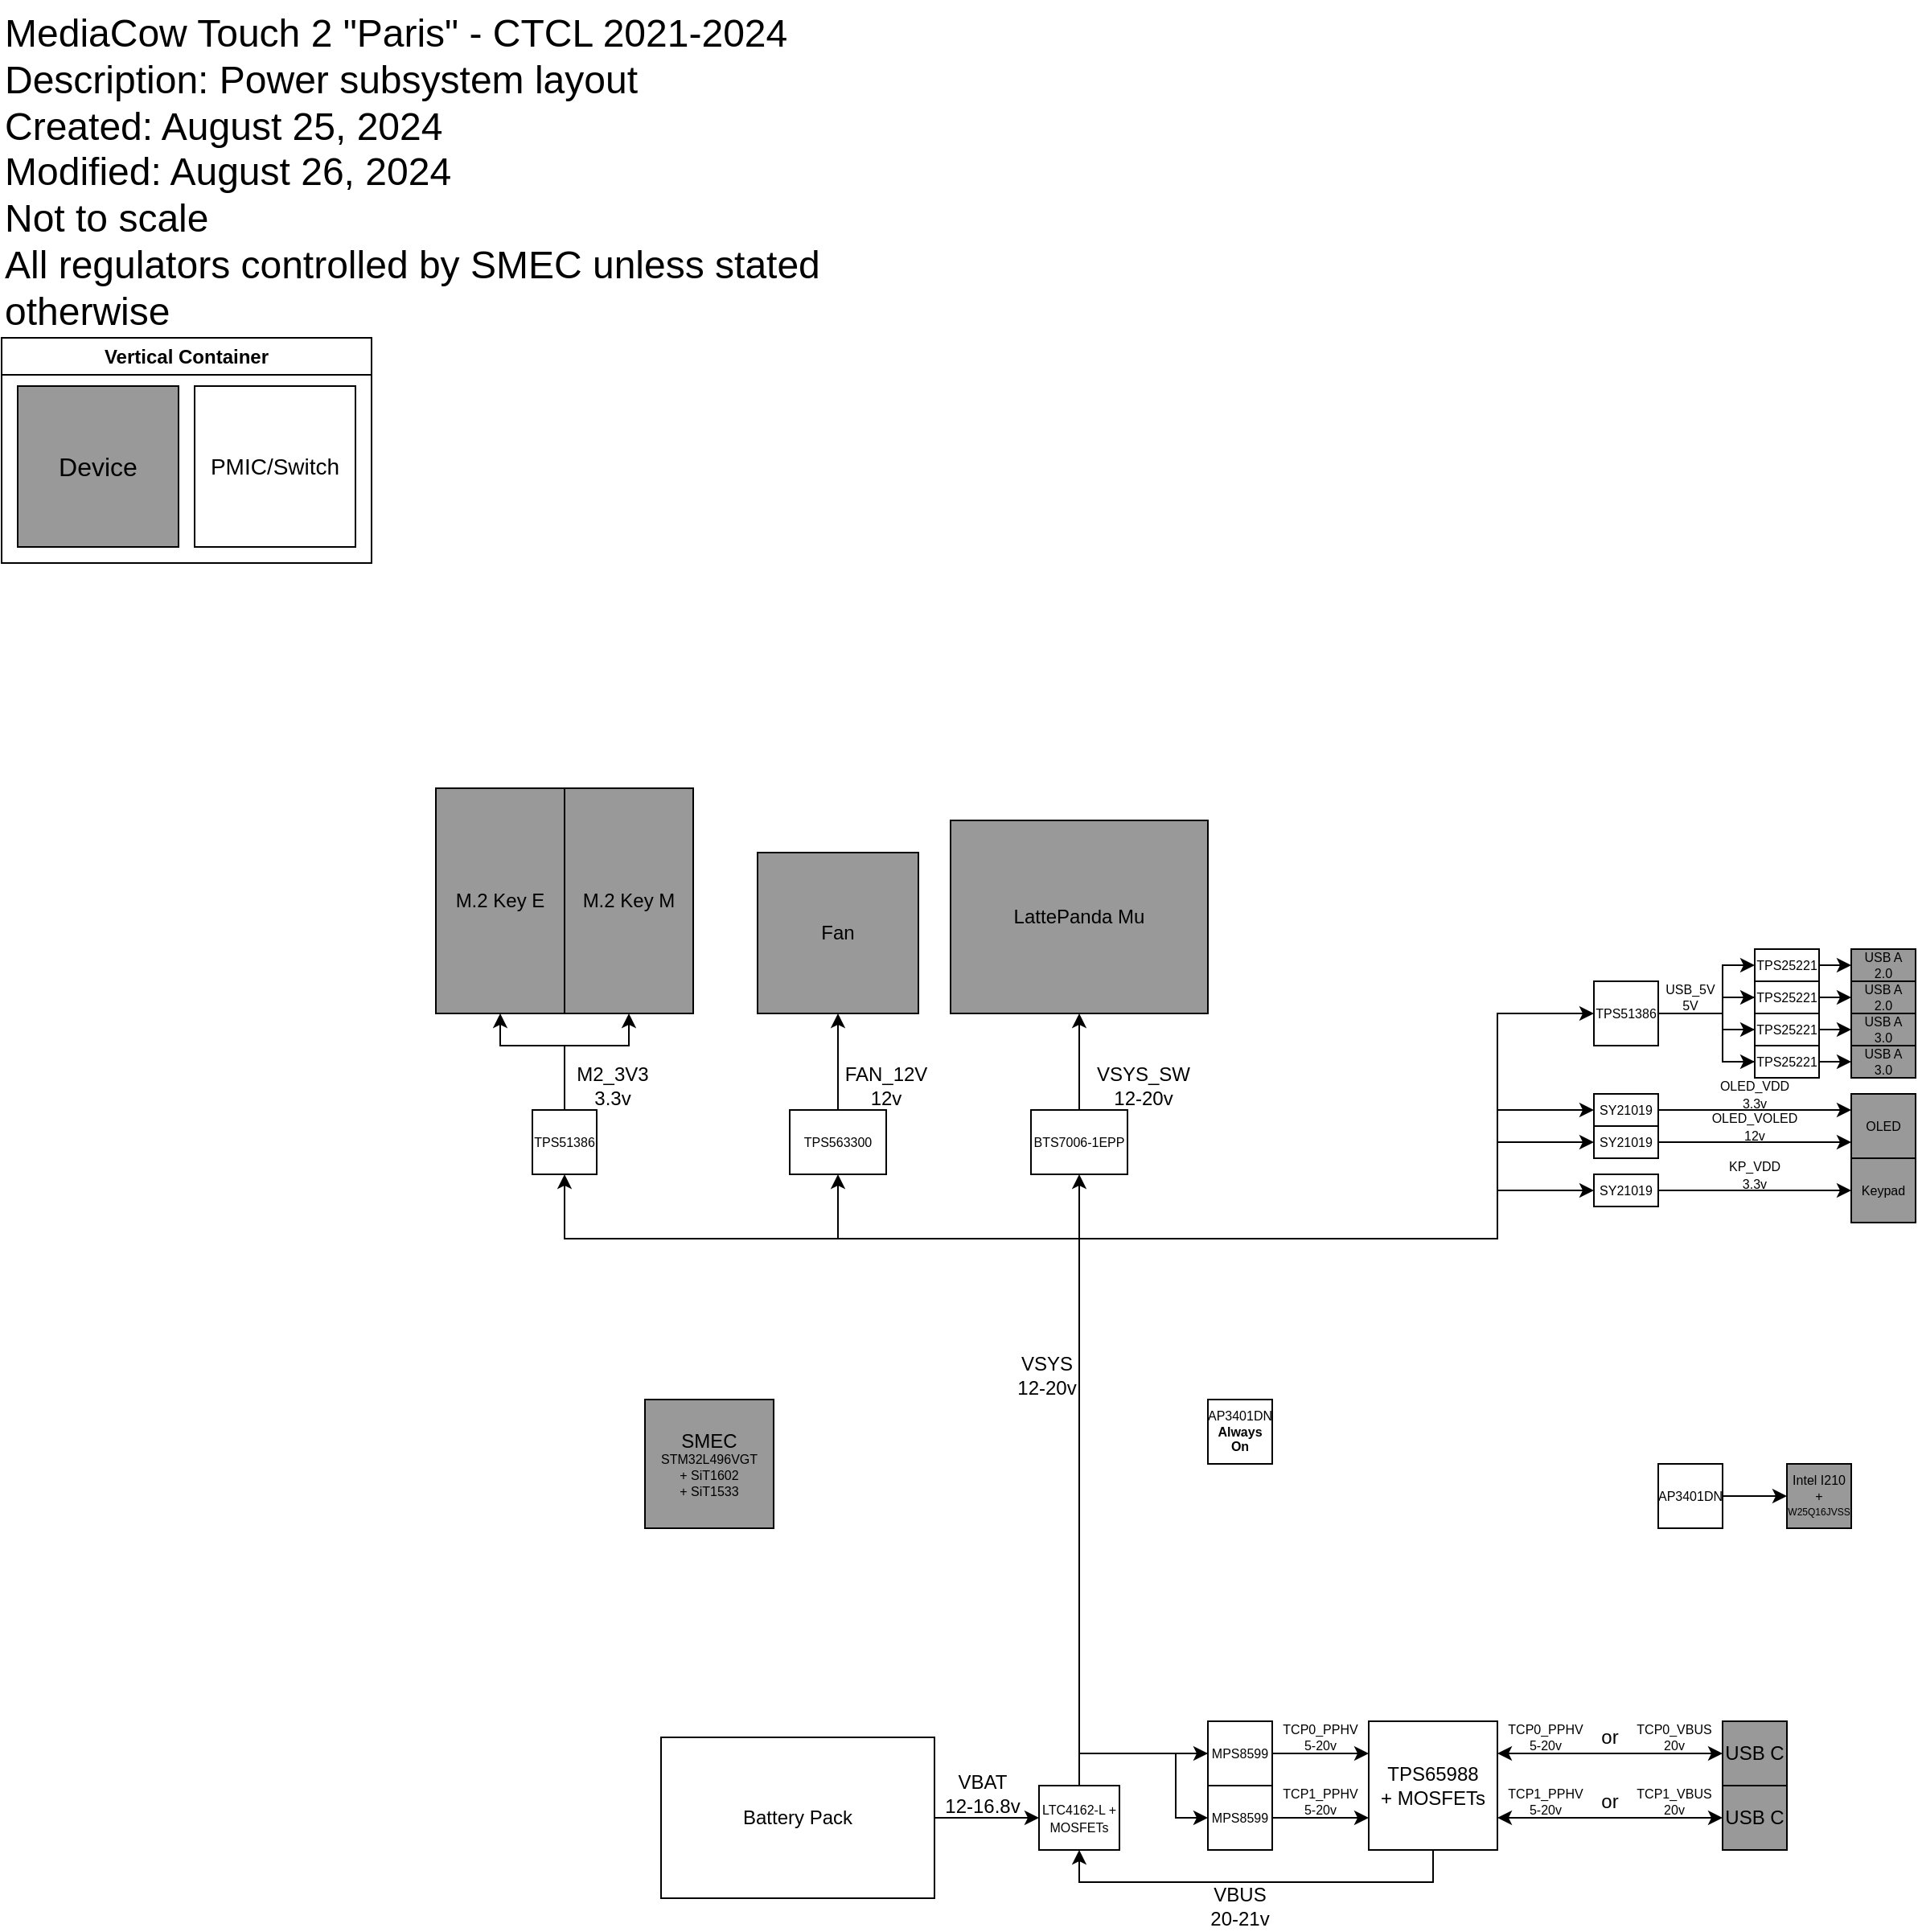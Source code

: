 <mxfile version="24.7.5">
  <diagram name="Page-1" id="Gip8EVmhgsVVzwxMEOy4">
    <mxGraphModel dx="989" dy="581" grid="1" gridSize="10" guides="1" tooltips="1" connect="1" arrows="1" fold="1" page="1" pageScale="1" pageWidth="3300" pageHeight="2339" math="0" shadow="0">
      <root>
        <mxCell id="0" />
        <mxCell id="1" parent="0" />
        <mxCell id="dldXP7hfsqRHYCWmdXZ0-34" style="edgeStyle=orthogonalEdgeStyle;rounded=0;orthogonalLoop=1;jettySize=auto;html=1;exitX=1;exitY=0.5;exitDx=0;exitDy=0;entryX=0;entryY=0.5;entryDx=0;entryDy=0;" parent="1" source="rc3k4Lg6nsBuPKSFS65T-1" target="dldXP7hfsqRHYCWmdXZ0-32" edge="1">
          <mxGeometry relative="1" as="geometry" />
        </mxCell>
        <mxCell id="rc3k4Lg6nsBuPKSFS65T-1" value="Battery Pack&lt;span style=&quot;color: rgba(0, 0, 0, 0); font-family: monospace; font-size: 0px; text-align: start; text-wrap: nowrap;&quot;&gt;%3CmxGraphModel%3E%3Croot%3E%3CmxCell%20id%3D%220%22%2F%3E%3CmxCell%20id%3D%221%22%20parent%3D%220%22%2F%3E%3CmxCell%20id%3D%222%22%20value%3D%22MediaCow%20Touch%202%20%26quot%3BParis%26quot%3B%20-%20CTCL%202021-2024%26lt%3Bbr%20style%3D%26quot%3Bfont-size%3A%2024px%3B%26quot%3B%26gt%3BDescription%3A%20Case%20physical%20layout%26lt%3Bbr%20style%3D%26quot%3Bfont-size%3A%2024px%3B%26quot%3B%26gt%3B%26lt%3Bdiv%20style%3D%26quot%3Bfont-size%3A%2024px%3B%26quot%3B%26gt%3BCreated%3A%20July%203%2C%202024%26lt%3B%2Fdiv%26gt%3B%26lt%3Bdiv%20style%3D%26quot%3Bfont-size%3A%2024px%3B%26quot%3B%26gt%3BModified%3A%20August%206%2C%202024%26lt%3B%2Fdiv%26gt%3B%22%20style%3D%22text%3Bhtml%3D1%3Balign%3Dleft%3BverticalAlign%3Dtop%3BwhiteSpace%3Dwrap%3Brounded%3D0%3BfontSize%3D24%3B%22%20vertex%3D%221%22%20parent%3D%221%22%3E%3CmxGeometry%20x%3D%2266.35%22%20y%3D%221070.86%22%20width%3D%22563.57%22%20height%3D%22133.86%22%20as%3D%22geometry%22%2F%3E%3C%2FmxCell%3E%3C%2Froot%3E%3C%2FmxGraphModel%3E&lt;/span&gt;" style="rounded=0;whiteSpace=wrap;html=1;" parent="1" vertex="1">
          <mxGeometry x="420" y="1090" width="170" height="100" as="geometry" />
        </mxCell>
        <mxCell id="K4e0NTNfeNRhpukzrk3Z-1" value="MediaCow Touch 2 &quot;Paris&quot; - CTCL 2021-2024&lt;br style=&quot;font-size: 24px;&quot;&gt;Description: Power subsystem layout&lt;br&gt;&lt;span style=&quot;background-color: initial;&quot;&gt;Created: August 25, 2024&lt;/span&gt;&lt;div style=&quot;font-size: 24px;&quot;&gt;Modified: August 26, 2024&lt;/div&gt;&lt;div style=&quot;font-size: 24px;&quot;&gt;Not to scale&lt;/div&gt;&lt;div style=&quot;font-size: 24px;&quot;&gt;All regulators controlled by SMEC unless stated otherwise&lt;/div&gt;" style="text;html=1;align=left;verticalAlign=top;whiteSpace=wrap;rounded=0;fontSize=24;" parent="1" vertex="1">
          <mxGeometry x="10" y="10" width="563.57" height="200" as="geometry" />
        </mxCell>
        <mxCell id="K4e0NTNfeNRhpukzrk3Z-4" value="VBAT&lt;br&gt;12-16.8v" style="text;html=1;align=center;verticalAlign=middle;whiteSpace=wrap;rounded=0;" parent="1" vertex="1">
          <mxGeometry x="590" y="1110" width="60" height="30" as="geometry" />
        </mxCell>
        <mxCell id="dldXP7hfsqRHYCWmdXZ0-41" style="edgeStyle=orthogonalEdgeStyle;rounded=0;orthogonalLoop=1;jettySize=auto;html=1;exitX=0.5;exitY=1;exitDx=0;exitDy=0;entryX=0.5;entryY=1;entryDx=0;entryDy=0;" parent="1" source="K4e0NTNfeNRhpukzrk3Z-5" target="dldXP7hfsqRHYCWmdXZ0-32" edge="1">
          <mxGeometry relative="1" as="geometry" />
        </mxCell>
        <mxCell id="K4e0NTNfeNRhpukzrk3Z-5" value="TPS65988&lt;br&gt;+ MOSFETs" style="rounded=0;whiteSpace=wrap;html=1;" parent="1" vertex="1">
          <mxGeometry x="860" y="1080" width="80" height="80" as="geometry" />
        </mxCell>
        <mxCell id="K4e0NTNfeNRhpukzrk3Z-10" style="edgeStyle=orthogonalEdgeStyle;rounded=0;orthogonalLoop=1;jettySize=auto;html=1;exitX=0;exitY=0.5;exitDx=0;exitDy=0;entryX=1;entryY=0.75;entryDx=0;entryDy=0;startArrow=classic;startFill=1;" parent="1" source="K4e0NTNfeNRhpukzrk3Z-7" target="K4e0NTNfeNRhpukzrk3Z-5" edge="1">
          <mxGeometry relative="1" as="geometry" />
        </mxCell>
        <mxCell id="K4e0NTNfeNRhpukzrk3Z-7" value="USB C" style="rounded=0;whiteSpace=wrap;html=1;fillColor=#999999;" parent="1" vertex="1">
          <mxGeometry x="1080" y="1120" width="40" height="40" as="geometry" />
        </mxCell>
        <mxCell id="K4e0NTNfeNRhpukzrk3Z-9" style="edgeStyle=orthogonalEdgeStyle;rounded=0;orthogonalLoop=1;jettySize=auto;html=1;exitX=0;exitY=0.5;exitDx=0;exitDy=0;entryX=1;entryY=0.25;entryDx=0;entryDy=0;startArrow=classic;startFill=1;" parent="1" source="K4e0NTNfeNRhpukzrk3Z-8" target="K4e0NTNfeNRhpukzrk3Z-5" edge="1">
          <mxGeometry relative="1" as="geometry" />
        </mxCell>
        <mxCell id="K4e0NTNfeNRhpukzrk3Z-8" value="USB C" style="rounded=0;whiteSpace=wrap;html=1;fillColor=#999999;" parent="1" vertex="1">
          <mxGeometry x="1080" y="1080" width="40" height="40" as="geometry" />
        </mxCell>
        <mxCell id="K4e0NTNfeNRhpukzrk3Z-17" style="edgeStyle=orthogonalEdgeStyle;rounded=0;orthogonalLoop=1;jettySize=auto;html=1;exitX=1;exitY=0.5;exitDx=0;exitDy=0;entryX=0;entryY=0.75;entryDx=0;entryDy=0;" parent="1" source="K4e0NTNfeNRhpukzrk3Z-13" target="K4e0NTNfeNRhpukzrk3Z-5" edge="1">
          <mxGeometry relative="1" as="geometry" />
        </mxCell>
        <mxCell id="K4e0NTNfeNRhpukzrk3Z-13" value="MPS8599" style="rounded=0;whiteSpace=wrap;html=1;fontSize=8;" parent="1" vertex="1">
          <mxGeometry x="760" y="1120" width="40" height="40" as="geometry" />
        </mxCell>
        <mxCell id="K4e0NTNfeNRhpukzrk3Z-16" style="edgeStyle=orthogonalEdgeStyle;rounded=0;orthogonalLoop=1;jettySize=auto;html=1;exitX=1;exitY=0.5;exitDx=0;exitDy=0;entryX=0;entryY=0.25;entryDx=0;entryDy=0;" parent="1" source="K4e0NTNfeNRhpukzrk3Z-14" target="K4e0NTNfeNRhpukzrk3Z-5" edge="1">
          <mxGeometry relative="1" as="geometry" />
        </mxCell>
        <mxCell id="dldXP7hfsqRHYCWmdXZ0-23" style="edgeStyle=orthogonalEdgeStyle;rounded=0;orthogonalLoop=1;jettySize=auto;html=1;exitX=0;exitY=0.5;exitDx=0;exitDy=0;entryX=0;entryY=0.5;entryDx=0;entryDy=0;" parent="1" source="K4e0NTNfeNRhpukzrk3Z-14" target="K4e0NTNfeNRhpukzrk3Z-13" edge="1">
          <mxGeometry relative="1" as="geometry" />
        </mxCell>
        <mxCell id="K4e0NTNfeNRhpukzrk3Z-14" value="MPS8599" style="rounded=0;whiteSpace=wrap;html=1;fontSize=8;" parent="1" vertex="1">
          <mxGeometry x="760" y="1080" width="40" height="40" as="geometry" />
        </mxCell>
        <mxCell id="K4e0NTNfeNRhpukzrk3Z-20" value="&lt;font&gt;LattePanda Mu&lt;/font&gt;" style="rounded=0;whiteSpace=wrap;html=1;fontColor=#000000;fillColor=#999999;" parent="1" vertex="1">
          <mxGeometry x="600" y="520" width="160" height="120" as="geometry" />
        </mxCell>
        <mxCell id="K4e0NTNfeNRhpukzrk3Z-23" value="VBUS&lt;br&gt;20-21v" style="text;html=1;align=center;verticalAlign=middle;whiteSpace=wrap;rounded=0;" parent="1" vertex="1">
          <mxGeometry x="750" y="1180" width="60" height="30" as="geometry" />
        </mxCell>
        <mxCell id="K4e0NTNfeNRhpukzrk3Z-26" style="edgeStyle=orthogonalEdgeStyle;rounded=0;orthogonalLoop=1;jettySize=auto;html=1;exitX=0.5;exitY=0;exitDx=0;exitDy=0;entryX=0.5;entryY=1;entryDx=0;entryDy=0;" parent="1" source="K4e0NTNfeNRhpukzrk3Z-25" target="K4e0NTNfeNRhpukzrk3Z-20" edge="1">
          <mxGeometry relative="1" as="geometry" />
        </mxCell>
        <mxCell id="K4e0NTNfeNRhpukzrk3Z-25" value="BTS7006-1EPP" style="rounded=0;whiteSpace=wrap;html=1;fontSize=8;" parent="1" vertex="1">
          <mxGeometry x="650" y="700" width="60" height="40" as="geometry" />
        </mxCell>
        <mxCell id="K4e0NTNfeNRhpukzrk3Z-28" value="VSYS&lt;div&gt;12-20v&lt;/div&gt;" style="text;html=1;align=center;verticalAlign=middle;whiteSpace=wrap;rounded=0;" parent="1" vertex="1">
          <mxGeometry x="640" y="850" width="40" height="30" as="geometry" />
        </mxCell>
        <mxCell id="K4e0NTNfeNRhpukzrk3Z-29" value="&lt;font&gt;Fan&lt;/font&gt;" style="rounded=0;whiteSpace=wrap;html=1;fontColor=#000000;fillColor=#999999;" parent="1" vertex="1">
          <mxGeometry x="480" y="540" width="100" height="100" as="geometry" />
        </mxCell>
        <mxCell id="K4e0NTNfeNRhpukzrk3Z-35" style="edgeStyle=orthogonalEdgeStyle;rounded=0;orthogonalLoop=1;jettySize=auto;html=1;exitX=0.5;exitY=0;exitDx=0;exitDy=0;entryX=0.5;entryY=1;entryDx=0;entryDy=0;" parent="1" source="K4e0NTNfeNRhpukzrk3Z-31" target="K4e0NTNfeNRhpukzrk3Z-29" edge="1">
          <mxGeometry relative="1" as="geometry" />
        </mxCell>
        <mxCell id="K4e0NTNfeNRhpukzrk3Z-31" value="TPS563300" style="rounded=0;whiteSpace=wrap;html=1;fontSize=8;" parent="1" vertex="1">
          <mxGeometry x="500" y="700" width="60" height="40" as="geometry" />
        </mxCell>
        <mxCell id="K4e0NTNfeNRhpukzrk3Z-34" value="FAN_12V&lt;br&gt;12v" style="text;html=1;align=center;verticalAlign=middle;whiteSpace=wrap;rounded=0;" parent="1" vertex="1">
          <mxGeometry x="530" y="670" width="60" height="30" as="geometry" />
        </mxCell>
        <mxCell id="K4e0NTNfeNRhpukzrk3Z-36" value="VSYS_SW&lt;div&gt;12-20v&lt;/div&gt;" style="text;html=1;align=center;verticalAlign=middle;whiteSpace=wrap;rounded=0;" parent="1" vertex="1">
          <mxGeometry x="690" y="670" width="60" height="30" as="geometry" />
        </mxCell>
        <mxCell id="K4e0NTNfeNRhpukzrk3Z-39" value="USB A&lt;div style=&quot;font-size: 8px;&quot;&gt;2.0&lt;/div&gt;" style="rounded=0;whiteSpace=wrap;html=1;fontSize=8;fillColor=#999999;" parent="1" vertex="1">
          <mxGeometry x="1160" y="600" width="40" height="20" as="geometry" />
        </mxCell>
        <mxCell id="K4e0NTNfeNRhpukzrk3Z-40" value="USB A&lt;div style=&quot;font-size: 8px;&quot;&gt;2.0&lt;/div&gt;" style="rounded=0;whiteSpace=wrap;html=1;fontSize=8;fillColor=#999999;" parent="1" vertex="1">
          <mxGeometry x="1160" y="620" width="40" height="20" as="geometry" />
        </mxCell>
        <mxCell id="K4e0NTNfeNRhpukzrk3Z-41" value="USB A&lt;div style=&quot;font-size: 8px;&quot;&gt;3.0&lt;/div&gt;" style="rounded=0;whiteSpace=wrap;html=1;fontSize=8;fillColor=#999999;" parent="1" vertex="1">
          <mxGeometry x="1160" y="640" width="40" height="20" as="geometry" />
        </mxCell>
        <mxCell id="K4e0NTNfeNRhpukzrk3Z-42" value="USB A&lt;div style=&quot;font-size: 8px;&quot;&gt;3.0&lt;/div&gt;" style="rounded=0;whiteSpace=wrap;html=1;fontSize=8;fillColor=#999999;" parent="1" vertex="1">
          <mxGeometry x="1160" y="660" width="40" height="20" as="geometry" />
        </mxCell>
        <mxCell id="K4e0NTNfeNRhpukzrk3Z-51" style="edgeStyle=orthogonalEdgeStyle;rounded=0;orthogonalLoop=1;jettySize=auto;html=1;exitX=1;exitY=0.5;exitDx=0;exitDy=0;entryX=0;entryY=0.5;entryDx=0;entryDy=0;" parent="1" source="K4e0NTNfeNRhpukzrk3Z-44" target="K4e0NTNfeNRhpukzrk3Z-42" edge="1">
          <mxGeometry relative="1" as="geometry" />
        </mxCell>
        <mxCell id="dldXP7hfsqRHYCWmdXZ0-8" style="edgeStyle=orthogonalEdgeStyle;rounded=0;orthogonalLoop=1;jettySize=auto;html=1;exitX=0;exitY=0.5;exitDx=0;exitDy=0;entryX=0;entryY=0.5;entryDx=0;entryDy=0;" parent="1" source="K4e0NTNfeNRhpukzrk3Z-44" target="K4e0NTNfeNRhpukzrk3Z-45" edge="1">
          <mxGeometry relative="1" as="geometry">
            <Array as="points">
              <mxPoint x="1080" y="670" />
              <mxPoint x="1080" y="650" />
            </Array>
          </mxGeometry>
        </mxCell>
        <mxCell id="K4e0NTNfeNRhpukzrk3Z-44" value="TPS25221" style="rounded=0;whiteSpace=wrap;html=1;fontSize=8;" parent="1" vertex="1">
          <mxGeometry x="1100" y="660" width="40" height="20" as="geometry" />
        </mxCell>
        <mxCell id="K4e0NTNfeNRhpukzrk3Z-50" style="edgeStyle=orthogonalEdgeStyle;rounded=0;orthogonalLoop=1;jettySize=auto;html=1;exitX=1;exitY=0.5;exitDx=0;exitDy=0;entryX=0;entryY=0.5;entryDx=0;entryDy=0;" parent="1" source="K4e0NTNfeNRhpukzrk3Z-45" target="K4e0NTNfeNRhpukzrk3Z-41" edge="1">
          <mxGeometry relative="1" as="geometry" />
        </mxCell>
        <mxCell id="dldXP7hfsqRHYCWmdXZ0-9" style="edgeStyle=orthogonalEdgeStyle;rounded=0;orthogonalLoop=1;jettySize=auto;html=1;exitX=0;exitY=0.5;exitDx=0;exitDy=0;entryX=0;entryY=0.5;entryDx=0;entryDy=0;" parent="1" source="K4e0NTNfeNRhpukzrk3Z-45" target="K4e0NTNfeNRhpukzrk3Z-46" edge="1">
          <mxGeometry relative="1" as="geometry">
            <Array as="points">
              <mxPoint x="1080" y="650" />
              <mxPoint x="1080" y="630" />
            </Array>
          </mxGeometry>
        </mxCell>
        <mxCell id="K4e0NTNfeNRhpukzrk3Z-45" value="TPS25221" style="rounded=0;whiteSpace=wrap;html=1;fontSize=8;" parent="1" vertex="1">
          <mxGeometry x="1100" y="640" width="40" height="20" as="geometry" />
        </mxCell>
        <mxCell id="K4e0NTNfeNRhpukzrk3Z-49" style="edgeStyle=orthogonalEdgeStyle;rounded=0;orthogonalLoop=1;jettySize=auto;html=1;exitX=1;exitY=0.5;exitDx=0;exitDy=0;entryX=0;entryY=0.5;entryDx=0;entryDy=0;" parent="1" source="K4e0NTNfeNRhpukzrk3Z-46" target="K4e0NTNfeNRhpukzrk3Z-40" edge="1">
          <mxGeometry relative="1" as="geometry" />
        </mxCell>
        <mxCell id="dldXP7hfsqRHYCWmdXZ0-10" style="edgeStyle=orthogonalEdgeStyle;rounded=0;orthogonalLoop=1;jettySize=auto;html=1;exitX=0;exitY=0.5;exitDx=0;exitDy=0;entryX=0;entryY=0.5;entryDx=0;entryDy=0;" parent="1" source="K4e0NTNfeNRhpukzrk3Z-46" target="K4e0NTNfeNRhpukzrk3Z-47" edge="1">
          <mxGeometry relative="1" as="geometry">
            <Array as="points">
              <mxPoint x="1080" y="630" />
              <mxPoint x="1080" y="610" />
            </Array>
          </mxGeometry>
        </mxCell>
        <mxCell id="K4e0NTNfeNRhpukzrk3Z-46" value="TPS25221" style="rounded=0;whiteSpace=wrap;html=1;fontSize=8;" parent="1" vertex="1">
          <mxGeometry x="1100" y="620" width="40" height="20" as="geometry" />
        </mxCell>
        <mxCell id="K4e0NTNfeNRhpukzrk3Z-48" style="edgeStyle=orthogonalEdgeStyle;rounded=0;orthogonalLoop=1;jettySize=auto;html=1;exitX=1;exitY=0.5;exitDx=0;exitDy=0;entryX=0;entryY=0.5;entryDx=0;entryDy=0;" parent="1" source="K4e0NTNfeNRhpukzrk3Z-47" target="K4e0NTNfeNRhpukzrk3Z-39" edge="1">
          <mxGeometry relative="1" as="geometry" />
        </mxCell>
        <mxCell id="K4e0NTNfeNRhpukzrk3Z-47" value="TPS25221" style="rounded=0;whiteSpace=wrap;html=1;fontSize=8;" parent="1" vertex="1">
          <mxGeometry x="1100" y="600" width="40" height="20" as="geometry" />
        </mxCell>
        <mxCell id="dldXP7hfsqRHYCWmdXZ0-7" style="edgeStyle=orthogonalEdgeStyle;rounded=0;orthogonalLoop=1;jettySize=auto;html=1;exitX=1;exitY=0.5;exitDx=0;exitDy=0;entryX=0;entryY=0.5;entryDx=0;entryDy=0;" parent="1" source="dldXP7hfsqRHYCWmdXZ0-1" target="K4e0NTNfeNRhpukzrk3Z-44" edge="1">
          <mxGeometry relative="1" as="geometry">
            <Array as="points">
              <mxPoint x="1080" y="640" />
              <mxPoint x="1080" y="670" />
            </Array>
          </mxGeometry>
        </mxCell>
        <mxCell id="dldXP7hfsqRHYCWmdXZ0-1" value="TPS51386" style="rounded=0;whiteSpace=wrap;html=1;fontSize=8;" parent="1" vertex="1">
          <mxGeometry x="1000" y="620" width="40" height="40" as="geometry" />
        </mxCell>
        <mxCell id="dldXP7hfsqRHYCWmdXZ0-14" value="TCP0_PPHV&lt;div style=&quot;font-size: 8px;&quot;&gt;5-20v&lt;/div&gt;" style="text;html=1;align=center;verticalAlign=middle;whiteSpace=wrap;rounded=0;fontSize=8;" parent="1" vertex="1">
          <mxGeometry x="800" y="1080" width="60" height="20" as="geometry" />
        </mxCell>
        <mxCell id="dldXP7hfsqRHYCWmdXZ0-15" value="&lt;div style=&quot;font-size: 8px;&quot;&gt;TCP1_PPHV&lt;br&gt;5-20v&lt;/div&gt;" style="text;html=1;align=center;verticalAlign=middle;whiteSpace=wrap;rounded=0;fontSize=8;" parent="1" vertex="1">
          <mxGeometry x="800" y="1120" width="60" height="20" as="geometry" />
        </mxCell>
        <mxCell id="dldXP7hfsqRHYCWmdXZ0-16" value="USB_5V&lt;br style=&quot;font-size: 8px;&quot;&gt;5V" style="text;html=1;align=center;verticalAlign=middle;whiteSpace=wrap;rounded=0;fontSize=8;" parent="1" vertex="1">
          <mxGeometry x="1040" y="620" width="40" height="20" as="geometry" />
        </mxCell>
        <mxCell id="2zMLcZ8q6p2Ohxe851iD-6" style="edgeStyle=orthogonalEdgeStyle;rounded=0;orthogonalLoop=1;jettySize=auto;html=1;exitX=0.5;exitY=0;exitDx=0;exitDy=0;entryX=0.5;entryY=1;entryDx=0;entryDy=0;" parent="1" source="dldXP7hfsqRHYCWmdXZ0-25" target="dldXP7hfsqRHYCWmdXZ0-28" edge="1">
          <mxGeometry relative="1" as="geometry">
            <Array as="points">
              <mxPoint x="360" y="660" />
              <mxPoint x="400" y="660" />
            </Array>
          </mxGeometry>
        </mxCell>
        <mxCell id="2zMLcZ8q6p2Ohxe851iD-7" style="edgeStyle=orthogonalEdgeStyle;rounded=0;orthogonalLoop=1;jettySize=auto;html=1;exitX=0.5;exitY=0;exitDx=0;exitDy=0;entryX=0.5;entryY=1;entryDx=0;entryDy=0;" parent="1" source="dldXP7hfsqRHYCWmdXZ0-25" target="dldXP7hfsqRHYCWmdXZ0-29" edge="1">
          <mxGeometry relative="1" as="geometry">
            <Array as="points">
              <mxPoint x="360" y="660" />
              <mxPoint x="320" y="660" />
            </Array>
          </mxGeometry>
        </mxCell>
        <mxCell id="dldXP7hfsqRHYCWmdXZ0-25" value="TPS51386" style="rounded=0;whiteSpace=wrap;html=1;fontSize=8;" parent="1" vertex="1">
          <mxGeometry x="340" y="700" width="40" height="40" as="geometry" />
        </mxCell>
        <mxCell id="dldXP7hfsqRHYCWmdXZ0-28" value="&lt;font style=&quot;font-size: 12px;&quot;&gt;M.2 Key M&lt;/font&gt;" style="rounded=0;whiteSpace=wrap;html=1;fontColor=#000000;fillColor=#999999;fontSize=12;" parent="1" vertex="1">
          <mxGeometry x="360" y="500" width="80" height="140" as="geometry" />
        </mxCell>
        <mxCell id="dldXP7hfsqRHYCWmdXZ0-29" value="&lt;font&gt;M.2 Key E&lt;/font&gt;" style="rounded=0;whiteSpace=wrap;html=1;fontColor=#000000;fillColor=#999999;" parent="1" vertex="1">
          <mxGeometry x="280" y="500" width="80" height="140" as="geometry" />
        </mxCell>
        <mxCell id="dldXP7hfsqRHYCWmdXZ0-35" style="edgeStyle=orthogonalEdgeStyle;rounded=0;orthogonalLoop=1;jettySize=auto;html=1;exitX=0.5;exitY=0;exitDx=0;exitDy=0;entryX=0;entryY=0.5;entryDx=0;entryDy=0;" parent="1" source="dldXP7hfsqRHYCWmdXZ0-32" target="K4e0NTNfeNRhpukzrk3Z-14" edge="1">
          <mxGeometry relative="1" as="geometry" />
        </mxCell>
        <mxCell id="dldXP7hfsqRHYCWmdXZ0-36" style="edgeStyle=orthogonalEdgeStyle;rounded=0;orthogonalLoop=1;jettySize=auto;html=1;exitX=0.5;exitY=0;exitDx=0;exitDy=0;" parent="1" source="dldXP7hfsqRHYCWmdXZ0-32" target="K4e0NTNfeNRhpukzrk3Z-25" edge="1">
          <mxGeometry relative="1" as="geometry" />
        </mxCell>
        <mxCell id="dldXP7hfsqRHYCWmdXZ0-38" style="edgeStyle=orthogonalEdgeStyle;rounded=0;orthogonalLoop=1;jettySize=auto;html=1;exitX=0.5;exitY=0;exitDx=0;exitDy=0;entryX=0.5;entryY=1;entryDx=0;entryDy=0;" parent="1" source="dldXP7hfsqRHYCWmdXZ0-32" target="K4e0NTNfeNRhpukzrk3Z-31" edge="1">
          <mxGeometry relative="1" as="geometry">
            <Array as="points">
              <mxPoint x="680" y="780" />
              <mxPoint x="530" y="780" />
            </Array>
          </mxGeometry>
        </mxCell>
        <mxCell id="dldXP7hfsqRHYCWmdXZ0-40" style="edgeStyle=orthogonalEdgeStyle;rounded=0;orthogonalLoop=1;jettySize=auto;html=1;exitX=0.5;exitY=0;exitDx=0;exitDy=0;entryX=0;entryY=0.5;entryDx=0;entryDy=0;" parent="1" source="dldXP7hfsqRHYCWmdXZ0-32" target="dldXP7hfsqRHYCWmdXZ0-1" edge="1">
          <mxGeometry relative="1" as="geometry">
            <Array as="points">
              <mxPoint x="680" y="780" />
              <mxPoint x="940" y="780" />
              <mxPoint x="940" y="640" />
            </Array>
          </mxGeometry>
        </mxCell>
        <mxCell id="dldXP7hfsqRHYCWmdXZ0-73" style="edgeStyle=orthogonalEdgeStyle;rounded=0;orthogonalLoop=1;jettySize=auto;html=1;exitX=0.5;exitY=0;exitDx=0;exitDy=0;entryX=0;entryY=0.5;entryDx=0;entryDy=0;" parent="1" source="dldXP7hfsqRHYCWmdXZ0-32" target="dldXP7hfsqRHYCWmdXZ0-61" edge="1">
          <mxGeometry relative="1" as="geometry">
            <Array as="points">
              <mxPoint x="680" y="780" />
              <mxPoint x="940" y="780" />
              <mxPoint x="940" y="750" />
            </Array>
          </mxGeometry>
        </mxCell>
        <mxCell id="dldXP7hfsqRHYCWmdXZ0-74" style="edgeStyle=orthogonalEdgeStyle;rounded=0;orthogonalLoop=1;jettySize=auto;html=1;exitX=0.5;exitY=0;exitDx=0;exitDy=0;entryX=0;entryY=0.5;entryDx=0;entryDy=0;" parent="1" source="dldXP7hfsqRHYCWmdXZ0-32" target="dldXP7hfsqRHYCWmdXZ0-60" edge="1">
          <mxGeometry relative="1" as="geometry">
            <Array as="points">
              <mxPoint x="680" y="780" />
              <mxPoint x="940" y="780" />
              <mxPoint x="940" y="720" />
            </Array>
          </mxGeometry>
        </mxCell>
        <mxCell id="dldXP7hfsqRHYCWmdXZ0-75" style="edgeStyle=orthogonalEdgeStyle;rounded=0;orthogonalLoop=1;jettySize=auto;html=1;exitX=0.5;exitY=0;exitDx=0;exitDy=0;entryX=0;entryY=0.5;entryDx=0;entryDy=0;" parent="1" source="dldXP7hfsqRHYCWmdXZ0-32" target="dldXP7hfsqRHYCWmdXZ0-57" edge="1">
          <mxGeometry relative="1" as="geometry">
            <Array as="points">
              <mxPoint x="680" y="780" />
              <mxPoint x="940" y="780" />
              <mxPoint x="940" y="700" />
            </Array>
          </mxGeometry>
        </mxCell>
        <mxCell id="2zMLcZ8q6p2Ohxe851iD-5" style="edgeStyle=orthogonalEdgeStyle;rounded=0;orthogonalLoop=1;jettySize=auto;html=1;exitX=0.5;exitY=0;exitDx=0;exitDy=0;entryX=0.5;entryY=1;entryDx=0;entryDy=0;" parent="1" source="dldXP7hfsqRHYCWmdXZ0-32" target="dldXP7hfsqRHYCWmdXZ0-25" edge="1">
          <mxGeometry relative="1" as="geometry">
            <Array as="points">
              <mxPoint x="680" y="780" />
              <mxPoint x="360" y="780" />
            </Array>
          </mxGeometry>
        </mxCell>
        <mxCell id="dldXP7hfsqRHYCWmdXZ0-32" value="&lt;p style=&quot;line-height: 80%;&quot;&gt;&lt;span style=&quot;font-size: 8px;&quot;&gt;LTC4162-L + MOSFETs&lt;/span&gt;&lt;/p&gt;" style="rounded=0;whiteSpace=wrap;html=1;" parent="1" vertex="1">
          <mxGeometry x="655" y="1120" width="50" height="40" as="geometry" />
        </mxCell>
        <mxCell id="dldXP7hfsqRHYCWmdXZ0-49" style="edgeStyle=orthogonalEdgeStyle;rounded=0;orthogonalLoop=1;jettySize=auto;html=1;exitX=1;exitY=0.5;exitDx=0;exitDy=0;entryX=0;entryY=0.5;entryDx=0;entryDy=0;" parent="1" source="dldXP7hfsqRHYCWmdXZ0-43" target="dldXP7hfsqRHYCWmdXZ0-48" edge="1">
          <mxGeometry relative="1" as="geometry" />
        </mxCell>
        <mxCell id="dldXP7hfsqRHYCWmdXZ0-43" value="AP3401DN" style="rounded=0;whiteSpace=wrap;html=1;fontSize=8;" parent="1" vertex="1">
          <mxGeometry x="1040" y="920" width="40" height="40" as="geometry" />
        </mxCell>
        <mxCell id="dldXP7hfsqRHYCWmdXZ0-48" value="Intel I210 +&lt;br&gt;&lt;span style=&quot;font-size: 6px;&quot;&gt;W25Q16&lt;/span&gt;&lt;span style=&quot;font-size: 6px;&quot;&gt;JVSS&lt;/span&gt;" style="rounded=0;whiteSpace=wrap;html=1;fontSize=8;fillColor=#999999;" parent="1" vertex="1">
          <mxGeometry x="1120" y="920" width="40" height="40" as="geometry" />
        </mxCell>
        <mxCell id="dldXP7hfsqRHYCWmdXZ0-50" value="AP3401DN&lt;br&gt;&lt;b&gt;Always&lt;/b&gt;&lt;div&gt;&lt;b&gt;On&lt;/b&gt;&lt;/div&gt;" style="rounded=0;whiteSpace=wrap;html=1;fontSize=8;" parent="1" vertex="1">
          <mxGeometry x="760" y="880" width="40" height="40" as="geometry" />
        </mxCell>
        <mxCell id="dldXP7hfsqRHYCWmdXZ0-51" value="&lt;font style=&quot;font-size: 12px;&quot;&gt;SMEC&lt;/font&gt;&lt;br style=&quot;font-size: 8px;&quot;&gt;STM32L496VGT &lt;br&gt;+ SiT1602&lt;br&gt;+ SiT1533" style="rounded=0;whiteSpace=wrap;html=1;fontSize=8;fillColor=#999999;" parent="1" vertex="1">
          <mxGeometry x="410" y="880" width="80" height="80" as="geometry" />
        </mxCell>
        <mxCell id="dldXP7hfsqRHYCWmdXZ0-54" value="OLED" style="rounded=0;whiteSpace=wrap;html=1;fontSize=8;fillColor=#999999;" parent="1" vertex="1">
          <mxGeometry x="1160" y="690" width="40" height="40" as="geometry" />
        </mxCell>
        <mxCell id="dldXP7hfsqRHYCWmdXZ0-55" value="M2_3V3&lt;br&gt;3.3v" style="text;html=1;align=center;verticalAlign=middle;whiteSpace=wrap;rounded=0;" parent="1" vertex="1">
          <mxGeometry x="360" y="670" width="60" height="30" as="geometry" />
        </mxCell>
        <mxCell id="dldXP7hfsqRHYCWmdXZ0-63" style="edgeStyle=orthogonalEdgeStyle;rounded=0;orthogonalLoop=1;jettySize=auto;html=1;exitX=1;exitY=0.5;exitDx=0;exitDy=0;entryX=0;entryY=0.25;entryDx=0;entryDy=0;" parent="1" source="dldXP7hfsqRHYCWmdXZ0-57" target="dldXP7hfsqRHYCWmdXZ0-54" edge="1">
          <mxGeometry relative="1" as="geometry" />
        </mxCell>
        <mxCell id="dldXP7hfsqRHYCWmdXZ0-57" value="SY21019" style="rounded=0;whiteSpace=wrap;html=1;fontSize=8;" parent="1" vertex="1">
          <mxGeometry x="1000" y="690" width="40" height="20" as="geometry" />
        </mxCell>
        <mxCell id="dldXP7hfsqRHYCWmdXZ0-59" value="Keypad" style="rounded=0;whiteSpace=wrap;html=1;fontSize=8;fillColor=#999999;" parent="1" vertex="1">
          <mxGeometry x="1160" y="730" width="40" height="40" as="geometry" />
        </mxCell>
        <mxCell id="dldXP7hfsqRHYCWmdXZ0-62" style="edgeStyle=orthogonalEdgeStyle;rounded=0;orthogonalLoop=1;jettySize=auto;html=1;exitX=1;exitY=0.5;exitDx=0;exitDy=0;entryX=0;entryY=0.75;entryDx=0;entryDy=0;" parent="1" source="dldXP7hfsqRHYCWmdXZ0-60" target="dldXP7hfsqRHYCWmdXZ0-54" edge="1">
          <mxGeometry relative="1" as="geometry" />
        </mxCell>
        <mxCell id="dldXP7hfsqRHYCWmdXZ0-60" value="SY21019" style="rounded=0;whiteSpace=wrap;html=1;fontSize=8;" parent="1" vertex="1">
          <mxGeometry x="1000" y="710" width="40" height="20" as="geometry" />
        </mxCell>
        <mxCell id="dldXP7hfsqRHYCWmdXZ0-72" style="edgeStyle=orthogonalEdgeStyle;rounded=0;orthogonalLoop=1;jettySize=auto;html=1;exitX=1;exitY=0.5;exitDx=0;exitDy=0;entryX=0;entryY=0.5;entryDx=0;entryDy=0;" parent="1" source="dldXP7hfsqRHYCWmdXZ0-61" target="dldXP7hfsqRHYCWmdXZ0-59" edge="1">
          <mxGeometry relative="1" as="geometry" />
        </mxCell>
        <mxCell id="dldXP7hfsqRHYCWmdXZ0-61" value="SY21019" style="rounded=0;whiteSpace=wrap;html=1;fontSize=8;" parent="1" vertex="1">
          <mxGeometry x="1000" y="740" width="40" height="20" as="geometry" />
        </mxCell>
        <mxCell id="dldXP7hfsqRHYCWmdXZ0-68" value="&lt;p style=&quot;line-height: 70%;&quot;&gt;&lt;span style=&quot;font-size: 8px;&quot;&gt;OLED_VOLED&lt;/span&gt;&lt;br style=&quot;padding: 0px; margin: 0px; font-size: 8px;&quot;&gt;&lt;span style=&quot;font-size: 8px;&quot;&gt;12v&lt;/span&gt;&lt;/p&gt;" style="text;html=1;align=center;verticalAlign=middle;whiteSpace=wrap;rounded=0;" parent="1" vertex="1">
          <mxGeometry x="1070" y="700" width="60" height="20" as="geometry" />
        </mxCell>
        <mxCell id="dldXP7hfsqRHYCWmdXZ0-69" value="&lt;p style=&quot;line-height: 70%;&quot;&gt;&lt;span style=&quot;font-size: 8px;&quot;&gt;OLED_VDD&lt;/span&gt;&lt;br style=&quot;padding: 0px; margin: 0px; font-size: 8px;&quot;&gt;&lt;span style=&quot;font-size: 8px;&quot;&gt;3.3v&lt;/span&gt;&lt;/p&gt;" style="text;html=1;align=center;verticalAlign=middle;whiteSpace=wrap;rounded=0;" parent="1" vertex="1">
          <mxGeometry x="1070" y="680" width="60" height="20" as="geometry" />
        </mxCell>
        <mxCell id="dldXP7hfsqRHYCWmdXZ0-71" value="&lt;p style=&quot;line-height: 70%;&quot;&gt;&lt;span style=&quot;font-size: 8px;&quot;&gt;KP_VDD&lt;/span&gt;&lt;br style=&quot;padding: 0px; margin: 0px; font-size: 8px;&quot;&gt;&lt;span style=&quot;font-size: 8px;&quot;&gt;3.3v&lt;/span&gt;&lt;/p&gt;" style="text;html=1;align=center;verticalAlign=middle;whiteSpace=wrap;rounded=0;" parent="1" vertex="1">
          <mxGeometry x="1070" y="730" width="60" height="20" as="geometry" />
        </mxCell>
        <mxCell id="2zMLcZ8q6p2Ohxe851iD-3" value="Vertical Container" style="swimlane;whiteSpace=wrap;html=1;" parent="1" vertex="1">
          <mxGeometry x="10" y="220" width="230" height="140" as="geometry" />
        </mxCell>
        <mxCell id="2zMLcZ8q6p2Ohxe851iD-2" value="&lt;font style=&quot;font-size: 16px;&quot;&gt;Device&lt;/font&gt;" style="rounded=0;whiteSpace=wrap;html=1;fontColor=#000000;fillColor=#999999;fontSize=16;" parent="2zMLcZ8q6p2Ohxe851iD-3" vertex="1">
          <mxGeometry x="10" y="30" width="100" height="100" as="geometry" />
        </mxCell>
        <mxCell id="2zMLcZ8q6p2Ohxe851iD-4" value="PMIC/Switch" style="rounded=0;whiteSpace=wrap;html=1;fontSize=14;" parent="2zMLcZ8q6p2Ohxe851iD-3" vertex="1">
          <mxGeometry x="120" y="30" width="100" height="100" as="geometry" />
        </mxCell>
        <mxCell id="2zMLcZ8q6p2Ohxe851iD-9" value="TCP0_PPHV&lt;div style=&quot;font-size: 8px;&quot;&gt;5-20v&lt;/div&gt;" style="text;html=1;align=center;verticalAlign=middle;whiteSpace=wrap;rounded=0;fontSize=8;" parent="1" vertex="1">
          <mxGeometry x="940" y="1080" width="60" height="20" as="geometry" />
        </mxCell>
        <mxCell id="2zMLcZ8q6p2Ohxe851iD-10" value="or" style="text;html=1;align=center;verticalAlign=middle;whiteSpace=wrap;rounded=0;" parent="1" vertex="1">
          <mxGeometry x="1000" y="1080" width="20" height="20" as="geometry" />
        </mxCell>
        <mxCell id="2zMLcZ8q6p2Ohxe851iD-11" value="TCP0_VBUS&lt;div&gt;20v&lt;/div&gt;" style="text;html=1;align=center;verticalAlign=middle;whiteSpace=wrap;rounded=0;fontSize=8;" parent="1" vertex="1">
          <mxGeometry x="1020" y="1080" width="60" height="20" as="geometry" />
        </mxCell>
        <mxCell id="2zMLcZ8q6p2Ohxe851iD-12" value="TCP1_PPHV&lt;div style=&quot;font-size: 8px;&quot;&gt;5-20v&lt;/div&gt;" style="text;html=1;align=center;verticalAlign=middle;whiteSpace=wrap;rounded=0;fontSize=8;" parent="1" vertex="1">
          <mxGeometry x="940" y="1120" width="60" height="20" as="geometry" />
        </mxCell>
        <mxCell id="2zMLcZ8q6p2Ohxe851iD-13" value="or" style="text;html=1;align=center;verticalAlign=middle;whiteSpace=wrap;rounded=0;" parent="1" vertex="1">
          <mxGeometry x="1000" y="1120" width="20" height="20" as="geometry" />
        </mxCell>
        <mxCell id="2zMLcZ8q6p2Ohxe851iD-14" value="TCP1_VBUS&lt;div&gt;20v&lt;/div&gt;" style="text;html=1;align=center;verticalAlign=middle;whiteSpace=wrap;rounded=0;fontSize=8;" parent="1" vertex="1">
          <mxGeometry x="1020" y="1120" width="60" height="20" as="geometry" />
        </mxCell>
      </root>
    </mxGraphModel>
  </diagram>
</mxfile>
